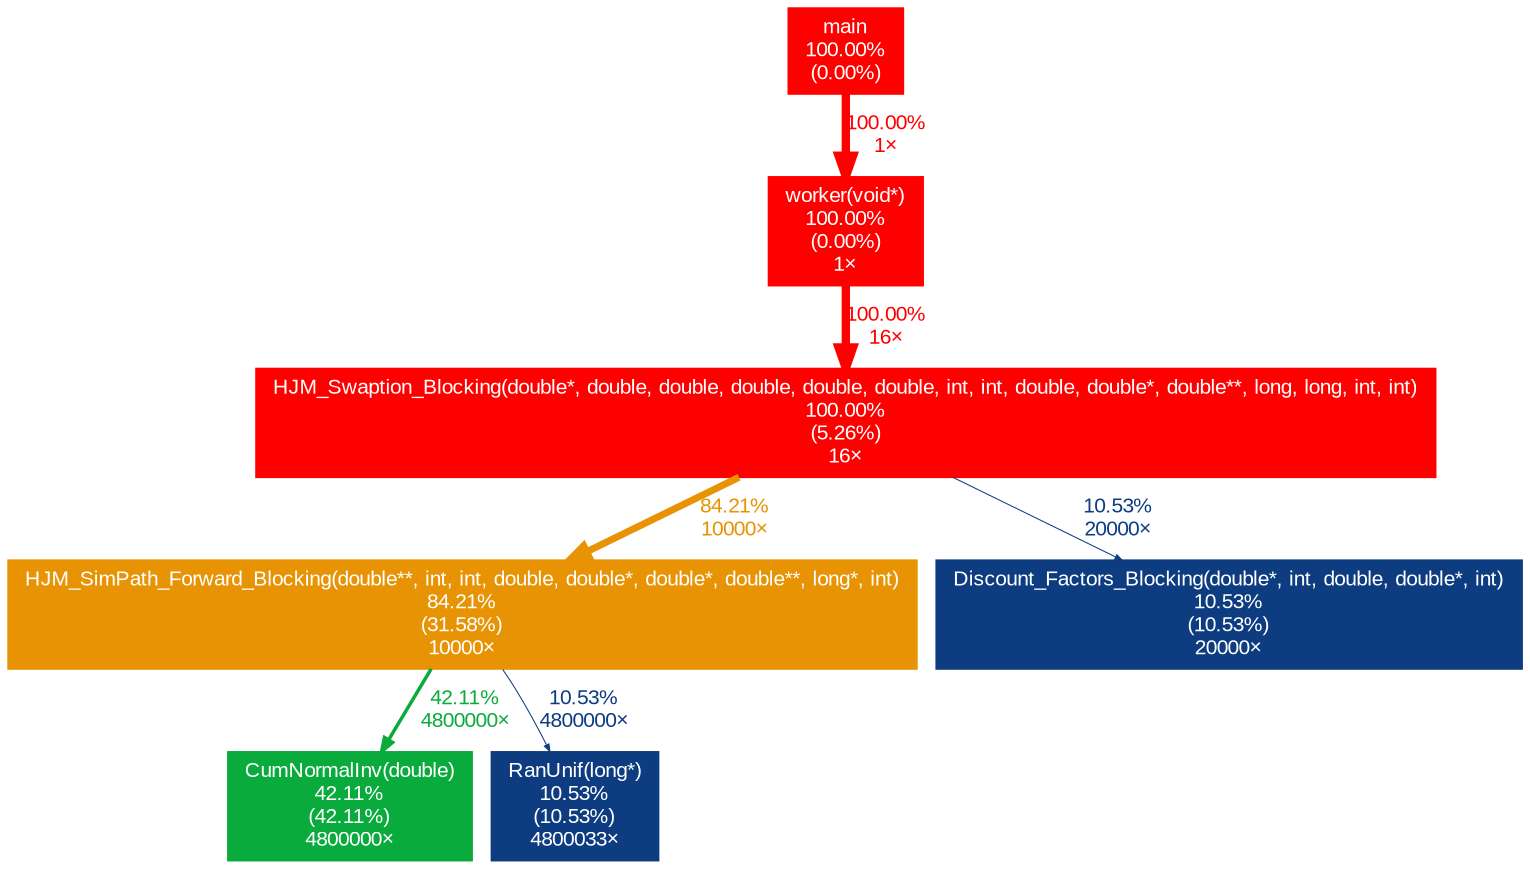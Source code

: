 digraph {
	graph [fontname=Arial, nodesep=0.125, ranksep=0.25];
	node [fontcolor=white, fontname=Arial, height=0, shape=box, style=filled, width=0];
	edge [fontname=Arial];
	1 [color="#ff0000", fontcolor="#ffffff", fontsize="10.00", label="main\n100.00%\n(0.00%)"];
	1 -> 3 [arrowsize="1.00", color="#ff0000", fontcolor="#ff0000", fontsize="10.00", label="100.00%\n1×", labeldistance="4.00", penwidth="4.00"];
	2 [color="#ff0000", fontcolor="#ffffff", fontsize="10.00", label="HJM_Swaption_Blocking(double*, double, double, double, double, double, int, int, double, double*, double**, long, long, int, int)\n100.00%\n(5.26%)\n16×"];
	2 -> 4 [arrowsize="0.92", color="#e79304", fontcolor="#e79304", fontsize="10.00", label="84.21%\n10000×", labeldistance="3.37", penwidth="3.37"];
	2 -> 7 [arrowsize="0.35", color="#0d3d80", fontcolor="#0d3d80", fontsize="10.00", label="10.53%\n20000×", labeldistance="0.50", penwidth="0.50"];
	3 [color="#ff0000", fontcolor="#ffffff", fontsize="10.00", label="worker(void*)\n100.00%\n(0.00%)\n1×"];
	3 -> 2 [arrowsize="1.00", color="#ff0000", fontcolor="#ff0000", fontsize="10.00", label="100.00%\n16×", labeldistance="4.00", penwidth="4.00"];
	4 [color="#e79304", fontcolor="#ffffff", fontsize="10.00", label="HJM_SimPath_Forward_Blocking(double**, int, int, double, double*, double*, double**, long*, int)\n84.21%\n(31.58%)\n10000×"];
	4 -> 5 [arrowsize="0.65", color="#0aab3d", fontcolor="#0aab3d", fontsize="10.00", label="42.11%\n4800000×", labeldistance="1.68", penwidth="1.68"];
	4 -> 6 [arrowsize="0.35", color="#0d3d80", fontcolor="#0d3d80", fontsize="10.00", label="10.53%\n4800000×", labeldistance="0.50", penwidth="0.50"];
	5 [color="#0aab3d", fontcolor="#ffffff", fontsize="10.00", label="CumNormalInv(double)\n42.11%\n(42.11%)\n4800000×"];
	6 [color="#0d3d80", fontcolor="#ffffff", fontsize="10.00", label="RanUnif(long*)\n10.53%\n(10.53%)\n4800033×"];
	7 [color="#0d3d80", fontcolor="#ffffff", fontsize="10.00", label="Discount_Factors_Blocking(double*, int, double, double*, int)\n10.53%\n(10.53%)\n20000×"];
}
